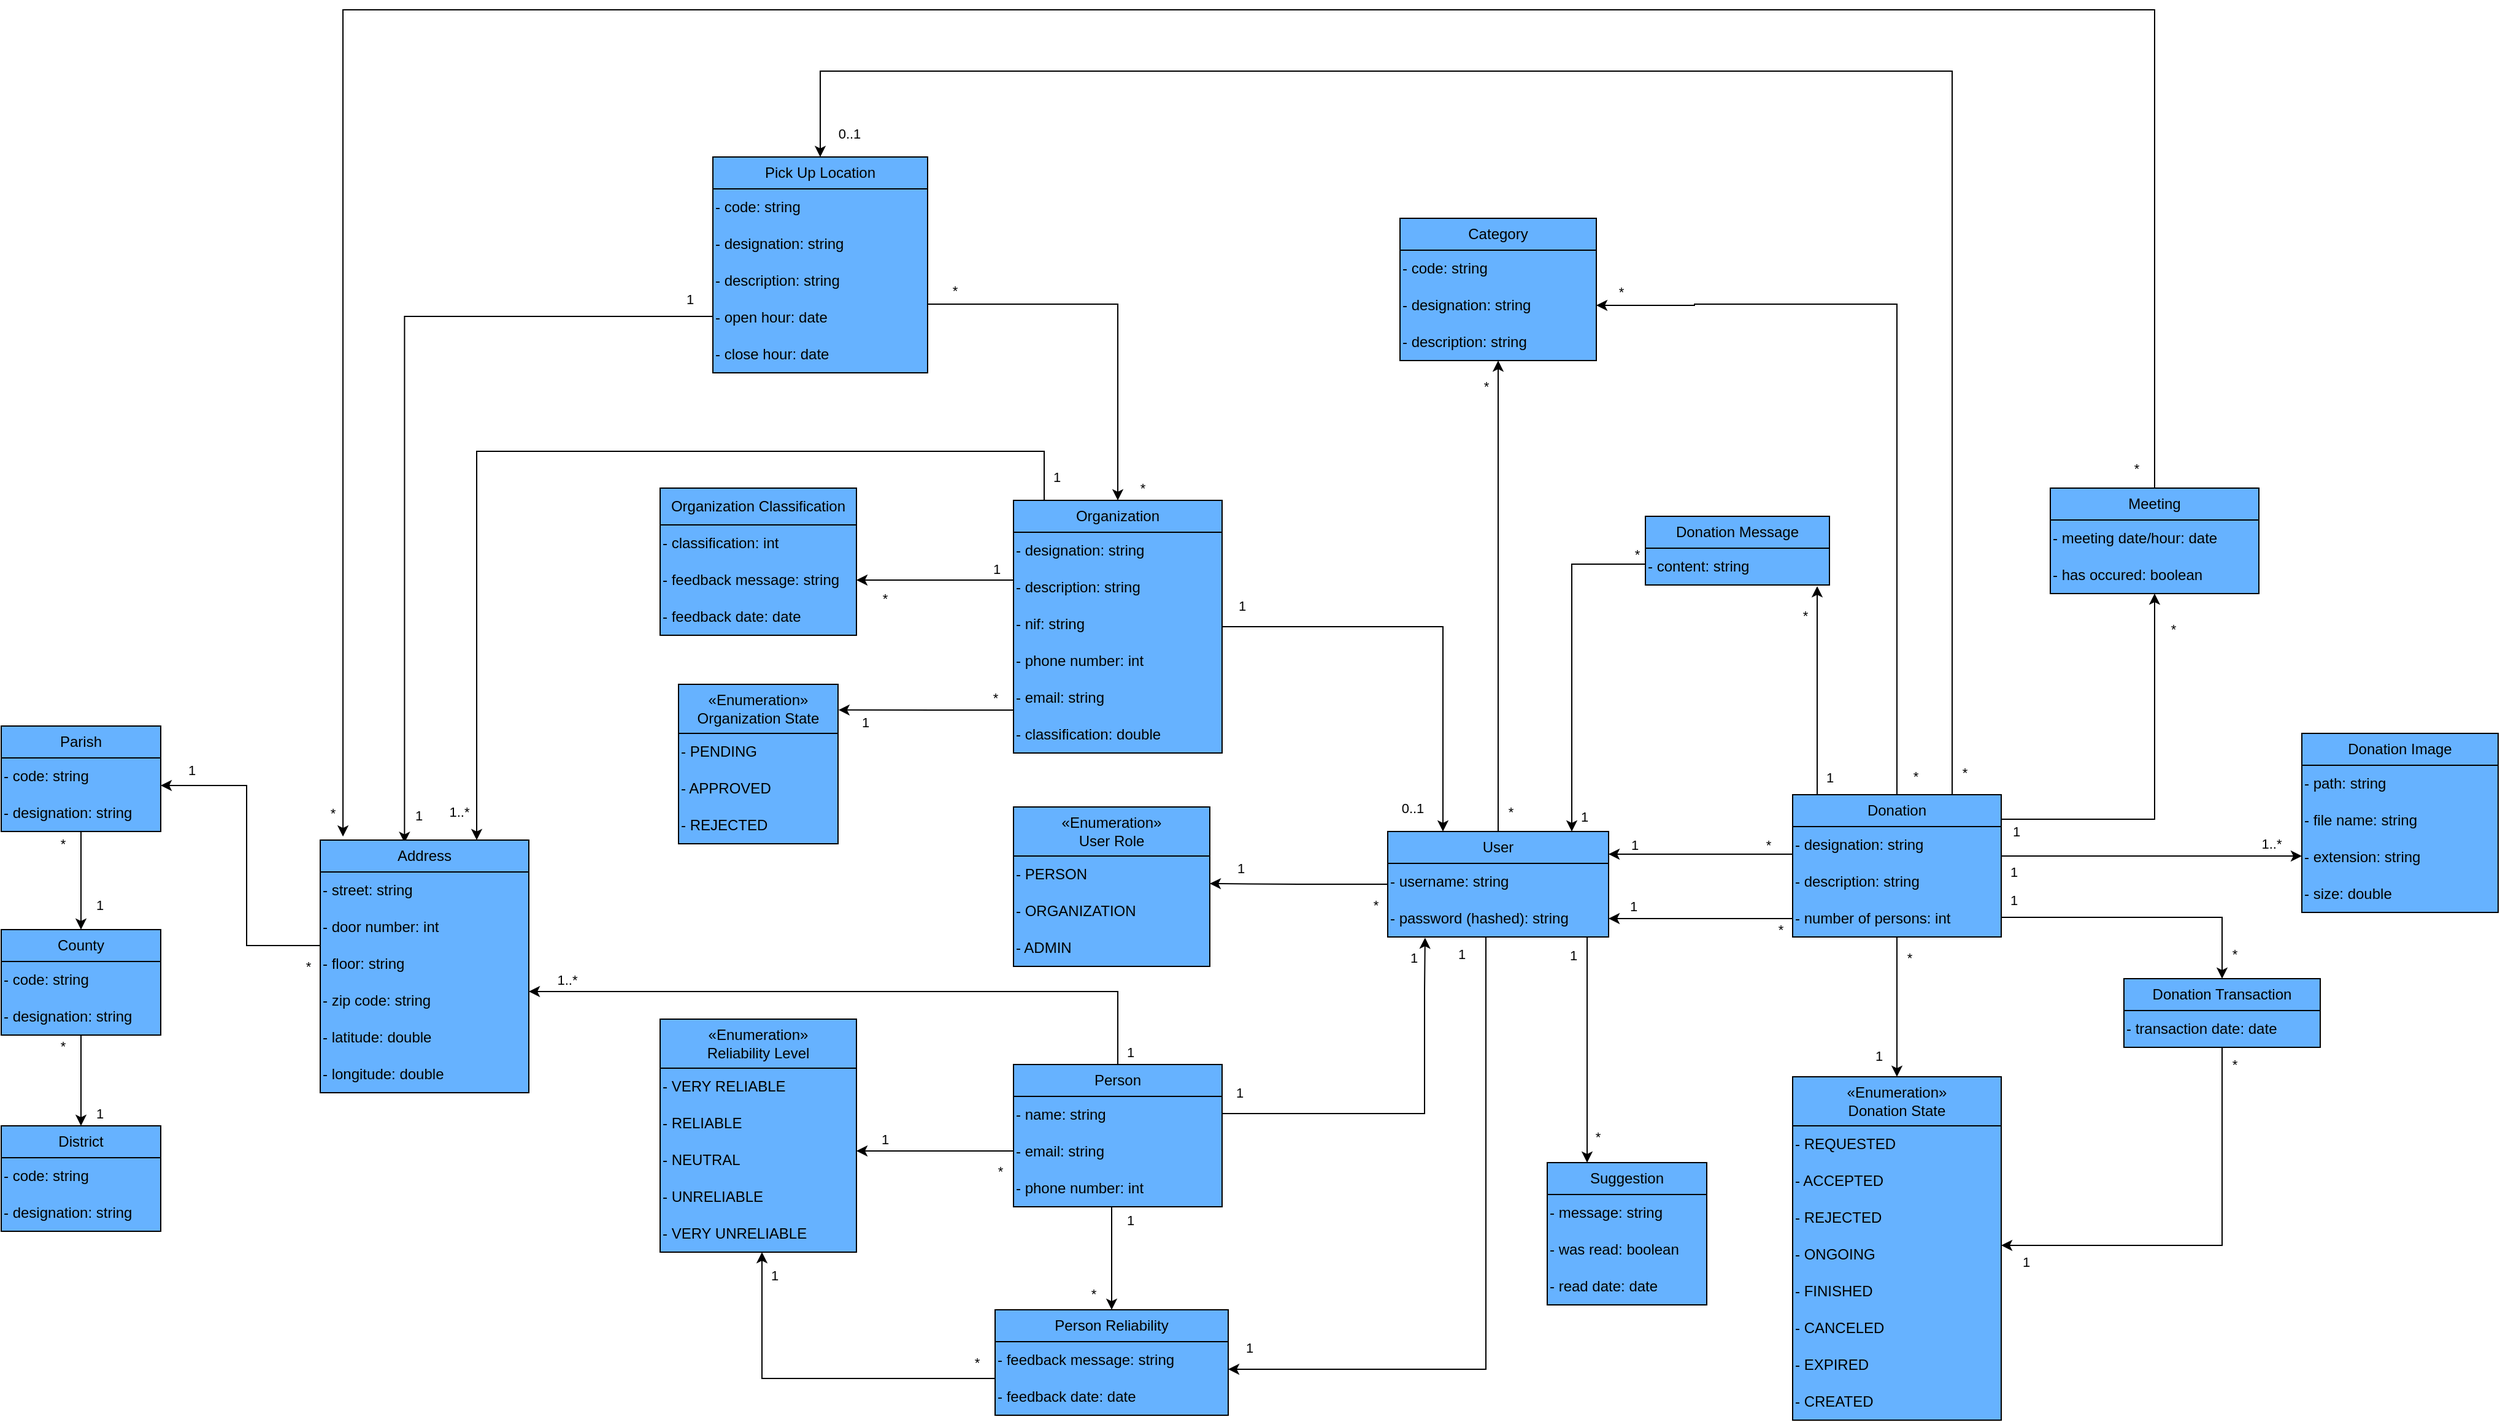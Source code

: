 <mxfile version="21.5.2" type="device">
  <diagram name="Página-1" id="2C6pVnh8TLemDda-iHzf">
    <mxGraphModel dx="3414" dy="952" grid="1" gridSize="10" guides="1" tooltips="1" connect="1" arrows="1" fold="1" page="1" pageScale="1" pageWidth="827" pageHeight="1169" math="0" shadow="0">
      <root>
        <mxCell id="0" />
        <mxCell id="1" parent="0" />
        <mxCell id="7BrYY2v-CXimhR1OL_HL-140" style="edgeStyle=orthogonalEdgeStyle;rounded=0;orthogonalLoop=1;jettySize=auto;html=1;entryX=1;entryY=0.75;entryDx=0;entryDy=0;" parent="1" source="FMmyktnMpK6uSZ23YpWx-7" target="7BrYY2v-CXimhR1OL_HL-137" edge="1">
          <mxGeometry relative="1" as="geometry" />
        </mxCell>
        <mxCell id="7BrYY2v-CXimhR1OL_HL-141" value="*" style="edgeLabel;html=1;align=center;verticalAlign=middle;resizable=0;points=[];" parent="7BrYY2v-CXimhR1OL_HL-140" vertex="1" connectable="0">
          <mxGeometry x="-0.671" y="-3" relative="1" as="geometry">
            <mxPoint x="14" y="20" as="offset" />
          </mxGeometry>
        </mxCell>
        <mxCell id="7BrYY2v-CXimhR1OL_HL-142" value="1" style="edgeLabel;html=1;align=center;verticalAlign=middle;resizable=0;points=[];" parent="7BrYY2v-CXimhR1OL_HL-140" vertex="1" connectable="0">
          <mxGeometry x="0.663" y="-1" relative="1" as="geometry">
            <mxPoint y="-12" as="offset" />
          </mxGeometry>
        </mxCell>
        <mxCell id="7BrYY2v-CXimhR1OL_HL-182" style="edgeStyle=orthogonalEdgeStyle;rounded=0;orthogonalLoop=1;jettySize=auto;html=1;entryX=1;entryY=0.75;entryDx=0;entryDy=0;" parent="1" source="FMmyktnMpK6uSZ23YpWx-7" target="7BrYY2v-CXimhR1OL_HL-53" edge="1">
          <mxGeometry relative="1" as="geometry">
            <Array as="points">
              <mxPoint x="260" y="1788" />
            </Array>
          </mxGeometry>
        </mxCell>
        <mxCell id="7BrYY2v-CXimhR1OL_HL-183" value="1" style="edgeLabel;html=1;align=center;verticalAlign=middle;resizable=0;points=[];" parent="7BrYY2v-CXimhR1OL_HL-182" vertex="1" connectable="0">
          <mxGeometry x="-0.955" y="2" relative="1" as="geometry">
            <mxPoint x="-22" y="1" as="offset" />
          </mxGeometry>
        </mxCell>
        <mxCell id="7BrYY2v-CXimhR1OL_HL-185" value="1" style="edgeLabel;html=1;align=center;verticalAlign=middle;resizable=0;points=[];" parent="7BrYY2v-CXimhR1OL_HL-182" vertex="1" connectable="0">
          <mxGeometry x="0.91" y="1" relative="1" as="geometry">
            <mxPoint x="-9" y="-19" as="offset" />
          </mxGeometry>
        </mxCell>
        <mxCell id="7BrYY2v-CXimhR1OL_HL-186" style="edgeStyle=orthogonalEdgeStyle;rounded=0;orthogonalLoop=1;jettySize=auto;html=1;entryX=0;entryY=0.5;entryDx=0;entryDy=0;endArrow=none;endFill=0;startArrow=classic;startFill=1;" parent="1" source="FMmyktnMpK6uSZ23YpWx-7" target="7BrYY2v-CXimhR1OL_HL-117" edge="1">
          <mxGeometry relative="1" as="geometry">
            <mxPoint x="500" y="1420" as="targetPoint" />
            <Array as="points">
              <mxPoint x="410" y="1421" />
              <mxPoint x="410" y="1421" />
            </Array>
          </mxGeometry>
        </mxCell>
        <mxCell id="7BrYY2v-CXimhR1OL_HL-187" value="1" style="edgeLabel;html=1;align=center;verticalAlign=middle;resizable=0;points=[];" parent="7BrYY2v-CXimhR1OL_HL-186" vertex="1" connectable="0">
          <mxGeometry x="-0.8" y="-1" relative="1" as="geometry">
            <mxPoint x="5" y="-11" as="offset" />
          </mxGeometry>
        </mxCell>
        <mxCell id="7BrYY2v-CXimhR1OL_HL-188" value="*" style="edgeLabel;html=1;align=center;verticalAlign=middle;resizable=0;points=[];" parent="7BrYY2v-CXimhR1OL_HL-186" vertex="1" connectable="0">
          <mxGeometry x="0.68" relative="1" as="geometry">
            <mxPoint x="14" y="9" as="offset" />
          </mxGeometry>
        </mxCell>
        <mxCell id="7BrYY2v-CXimhR1OL_HL-197" style="edgeStyle=orthogonalEdgeStyle;rounded=0;orthogonalLoop=1;jettySize=auto;html=1;entryX=0;entryY=0.75;entryDx=0;entryDy=0;startArrow=classic;startFill=1;endArrow=none;endFill=0;" parent="1" source="FMmyktnMpK6uSZ23YpWx-7" target="7BrYY2v-CXimhR1OL_HL-102" edge="1">
          <mxGeometry relative="1" as="geometry">
            <Array as="points">
              <mxPoint x="435" y="1369" />
            </Array>
          </mxGeometry>
        </mxCell>
        <mxCell id="7BrYY2v-CXimhR1OL_HL-198" value="1" style="edgeLabel;html=1;align=center;verticalAlign=middle;resizable=0;points=[];" parent="7BrYY2v-CXimhR1OL_HL-197" vertex="1" connectable="0">
          <mxGeometry x="-0.863" y="-1" relative="1" as="geometry">
            <mxPoint x="10" y="-9" as="offset" />
          </mxGeometry>
        </mxCell>
        <mxCell id="7BrYY2v-CXimhR1OL_HL-199" value="*" style="edgeLabel;html=1;align=center;verticalAlign=middle;resizable=0;points=[];" parent="7BrYY2v-CXimhR1OL_HL-197" vertex="1" connectable="0">
          <mxGeometry x="0.669" y="-2" relative="1" as="geometry">
            <mxPoint x="5" y="-10" as="offset" />
          </mxGeometry>
        </mxCell>
        <mxCell id="7BrYY2v-CXimhR1OL_HL-205" style="edgeStyle=orthogonalEdgeStyle;rounded=0;orthogonalLoop=1;jettySize=auto;html=1;entryX=0;entryY=0.75;entryDx=0;entryDy=0;endArrow=none;endFill=0;startArrow=classic;startFill=1;" parent="1" source="FMmyktnMpK6uSZ23YpWx-7" target="7BrYY2v-CXimhR1OL_HL-94" edge="1">
          <mxGeometry relative="1" as="geometry">
            <Array as="points">
              <mxPoint x="330" y="1132" />
            </Array>
          </mxGeometry>
        </mxCell>
        <mxCell id="7BrYY2v-CXimhR1OL_HL-206" value="*" style="edgeLabel;html=1;align=center;verticalAlign=middle;resizable=0;points=[];" parent="7BrYY2v-CXimhR1OL_HL-205" vertex="1" connectable="0">
          <mxGeometry x="0.946" y="-2" relative="1" as="geometry">
            <mxPoint x="-5" y="-10" as="offset" />
          </mxGeometry>
        </mxCell>
        <mxCell id="7BrYY2v-CXimhR1OL_HL-207" value="1" style="edgeLabel;html=1;align=center;verticalAlign=middle;resizable=0;points=[];" parent="7BrYY2v-CXimhR1OL_HL-205" vertex="1" connectable="0">
          <mxGeometry x="-0.934" y="1" relative="1" as="geometry">
            <mxPoint x="11" y="-3" as="offset" />
          </mxGeometry>
        </mxCell>
        <mxCell id="7BrYY2v-CXimhR1OL_HL-214" style="edgeStyle=orthogonalEdgeStyle;rounded=0;orthogonalLoop=1;jettySize=auto;html=1;entryX=0.5;entryY=1;entryDx=0;entryDy=0;" parent="1" source="FMmyktnMpK6uSZ23YpWx-7" target="7BrYY2v-CXimhR1OL_HL-99" edge="1">
          <mxGeometry relative="1" as="geometry" />
        </mxCell>
        <mxCell id="7BrYY2v-CXimhR1OL_HL-215" value="*" style="edgeLabel;html=1;align=center;verticalAlign=middle;resizable=0;points=[];" parent="7BrYY2v-CXimhR1OL_HL-214" vertex="1" connectable="0">
          <mxGeometry x="-0.876" y="4" relative="1" as="geometry">
            <mxPoint x="14" y="8" as="offset" />
          </mxGeometry>
        </mxCell>
        <mxCell id="7BrYY2v-CXimhR1OL_HL-216" value="*" style="edgeLabel;html=1;align=center;verticalAlign=middle;resizable=0;points=[];" parent="7BrYY2v-CXimhR1OL_HL-214" vertex="1" connectable="0">
          <mxGeometry x="0.891" y="-1" relative="1" as="geometry">
            <mxPoint x="-11" as="offset" />
          </mxGeometry>
        </mxCell>
        <mxCell id="7BrYY2v-CXimhR1OL_HL-225" style="edgeStyle=orthogonalEdgeStyle;rounded=0;orthogonalLoop=1;jettySize=auto;html=1;entryX=0.25;entryY=0;entryDx=0;entryDy=0;" parent="1" source="FMmyktnMpK6uSZ23YpWx-7" target="7BrYY2v-CXimhR1OL_HL-30" edge="1">
          <mxGeometry relative="1" as="geometry">
            <Array as="points">
              <mxPoint x="343" y="1533" />
            </Array>
          </mxGeometry>
        </mxCell>
        <mxCell id="7BrYY2v-CXimhR1OL_HL-226" value="1" style="edgeLabel;html=1;align=center;verticalAlign=middle;resizable=0;points=[];" parent="7BrYY2v-CXimhR1OL_HL-225" vertex="1" connectable="0">
          <mxGeometry x="-0.824" relative="1" as="geometry">
            <mxPoint x="-12" y="-1" as="offset" />
          </mxGeometry>
        </mxCell>
        <mxCell id="7BrYY2v-CXimhR1OL_HL-227" value="*" style="edgeLabel;html=1;align=center;verticalAlign=middle;resizable=0;points=[];" parent="7BrYY2v-CXimhR1OL_HL-225" vertex="1" connectable="0">
          <mxGeometry x="0.77" y="2" relative="1" as="geometry">
            <mxPoint x="6" as="offset" />
          </mxGeometry>
        </mxCell>
        <mxCell id="FMmyktnMpK6uSZ23YpWx-7" value="User" style="swimlane;fontStyle=0;childLayout=stackLayout;horizontal=1;startSize=26;fillColor=#66B2FF;horizontalStack=0;resizeParent=1;resizeParentMax=0;resizeLast=0;collapsible=1;marginBottom=0;whiteSpace=wrap;html=1;strokeColor=#000000;gradientColor=none;swimlaneFillColor=#66B2FF;" parent="1" vertex="1">
          <mxGeometry x="180" y="1350" width="180" height="86" as="geometry" />
        </mxCell>
        <mxCell id="7BrYY2v-CXimhR1OL_HL-61" value="- username: string" style="text;html=1;strokeColor=none;fillColor=none;align=left;verticalAlign=middle;whiteSpace=wrap;rounded=0;" parent="FMmyktnMpK6uSZ23YpWx-7" vertex="1">
          <mxGeometry y="26" width="180" height="30" as="geometry" />
        </mxCell>
        <mxCell id="7BrYY2v-CXimhR1OL_HL-62" value="- password (hashed): string" style="text;html=1;strokeColor=none;fillColor=none;align=left;verticalAlign=middle;whiteSpace=wrap;rounded=0;" parent="FMmyktnMpK6uSZ23YpWx-7" vertex="1">
          <mxGeometry y="56" width="180" height="30" as="geometry" />
        </mxCell>
        <mxCell id="7BrYY2v-CXimhR1OL_HL-195" style="edgeStyle=orthogonalEdgeStyle;rounded=0;orthogonalLoop=1;jettySize=auto;html=1;" parent="1" source="7BrYY2v-CXimhR1OL_HL-3" target="7BrYY2v-CXimhR1OL_HL-103" edge="1">
          <mxGeometry relative="1" as="geometry">
            <Array as="points">
              <mxPoint x="860" y="1420" />
            </Array>
          </mxGeometry>
        </mxCell>
        <mxCell id="7BrYY2v-CXimhR1OL_HL-196" value="1" style="edgeLabel;html=1;align=center;verticalAlign=middle;resizable=0;points=[];" parent="7BrYY2v-CXimhR1OL_HL-195" vertex="1" connectable="0">
          <mxGeometry x="-0.854" relative="1" as="geometry">
            <mxPoint x="-7" y="-14" as="offset" />
          </mxGeometry>
        </mxCell>
        <mxCell id="7BrYY2v-CXimhR1OL_HL-200" value="*" style="edgeLabel;html=1;align=center;verticalAlign=middle;resizable=0;points=[];" parent="7BrYY2v-CXimhR1OL_HL-195" vertex="1" connectable="0">
          <mxGeometry x="0.863" y="-1" relative="1" as="geometry">
            <mxPoint x="11" y="-4" as="offset" />
          </mxGeometry>
        </mxCell>
        <mxCell id="7BrYY2v-CXimhR1OL_HL-202" style="edgeStyle=orthogonalEdgeStyle;rounded=0;orthogonalLoop=1;jettySize=auto;html=1;" parent="1" source="7BrYY2v-CXimhR1OL_HL-3" edge="1">
          <mxGeometry relative="1" as="geometry">
            <mxPoint x="530" y="1150" as="targetPoint" />
            <Array as="points">
              <mxPoint x="530" y="1290" />
              <mxPoint x="530" y="1290" />
            </Array>
          </mxGeometry>
        </mxCell>
        <mxCell id="7BrYY2v-CXimhR1OL_HL-203" value="1" style="edgeLabel;html=1;align=center;verticalAlign=middle;resizable=0;points=[];" parent="7BrYY2v-CXimhR1OL_HL-202" vertex="1" connectable="0">
          <mxGeometry x="-0.758" relative="1" as="geometry">
            <mxPoint x="10" y="6" as="offset" />
          </mxGeometry>
        </mxCell>
        <mxCell id="7BrYY2v-CXimhR1OL_HL-204" value="*" style="edgeLabel;html=1;align=center;verticalAlign=middle;resizable=0;points=[];" parent="7BrYY2v-CXimhR1OL_HL-202" vertex="1" connectable="0">
          <mxGeometry x="0.657" y="1" relative="1" as="geometry">
            <mxPoint x="-9" y="-5" as="offset" />
          </mxGeometry>
        </mxCell>
        <mxCell id="7BrYY2v-CXimhR1OL_HL-208" style="edgeStyle=orthogonalEdgeStyle;rounded=0;orthogonalLoop=1;jettySize=auto;html=1;" parent="1" source="7BrYY2v-CXimhR1OL_HL-3" target="7BrYY2v-CXimhR1OL_HL-116" edge="1">
          <mxGeometry relative="1" as="geometry">
            <Array as="points">
              <mxPoint x="805" y="1340" />
            </Array>
          </mxGeometry>
        </mxCell>
        <mxCell id="7BrYY2v-CXimhR1OL_HL-209" value="1" style="edgeLabel;html=1;align=center;verticalAlign=middle;resizable=0;points=[];" parent="7BrYY2v-CXimhR1OL_HL-208" vertex="1" connectable="0">
          <mxGeometry x="-0.883" y="1" relative="1" as="geometry">
            <mxPoint x="-6" y="11" as="offset" />
          </mxGeometry>
        </mxCell>
        <mxCell id="7BrYY2v-CXimhR1OL_HL-210" value="*" style="edgeLabel;html=1;align=center;verticalAlign=middle;resizable=0;points=[];" parent="7BrYY2v-CXimhR1OL_HL-208" vertex="1" connectable="0">
          <mxGeometry x="0.769" y="-4" relative="1" as="geometry">
            <mxPoint x="11" y="-7" as="offset" />
          </mxGeometry>
        </mxCell>
        <mxCell id="7BrYY2v-CXimhR1OL_HL-211" style="edgeStyle=orthogonalEdgeStyle;rounded=0;orthogonalLoop=1;jettySize=auto;html=1;entryX=0.5;entryY=0;entryDx=0;entryDy=0;" parent="1" source="7BrYY2v-CXimhR1OL_HL-3" target="7BrYY2v-CXimhR1OL_HL-10" edge="1">
          <mxGeometry relative="1" as="geometry">
            <Array as="points">
              <mxPoint x="640" y="730" />
              <mxPoint x="-283" y="730" />
            </Array>
          </mxGeometry>
        </mxCell>
        <mxCell id="7BrYY2v-CXimhR1OL_HL-212" value="*" style="edgeLabel;html=1;align=center;verticalAlign=middle;resizable=0;points=[];" parent="7BrYY2v-CXimhR1OL_HL-211" vertex="1" connectable="0">
          <mxGeometry x="-0.974" y="4" relative="1" as="geometry">
            <mxPoint x="14" y="2" as="offset" />
          </mxGeometry>
        </mxCell>
        <mxCell id="7BrYY2v-CXimhR1OL_HL-213" value="0..1" style="edgeLabel;html=1;align=center;verticalAlign=middle;resizable=0;points=[];" parent="7BrYY2v-CXimhR1OL_HL-211" vertex="1" connectable="0">
          <mxGeometry x="0.957" y="2" relative="1" as="geometry">
            <mxPoint x="21" y="15" as="offset" />
          </mxGeometry>
        </mxCell>
        <mxCell id="7BrYY2v-CXimhR1OL_HL-218" style="edgeStyle=orthogonalEdgeStyle;rounded=0;orthogonalLoop=1;jettySize=auto;html=1;entryX=1;entryY=0.5;entryDx=0;entryDy=0;" parent="1" source="7BrYY2v-CXimhR1OL_HL-3" target="7BrYY2v-CXimhR1OL_HL-98" edge="1">
          <mxGeometry relative="1" as="geometry">
            <Array as="points">
              <mxPoint x="595" y="920" />
              <mxPoint x="430" y="920" />
            </Array>
          </mxGeometry>
        </mxCell>
        <mxCell id="7BrYY2v-CXimhR1OL_HL-219" value="*" style="edgeLabel;html=1;align=center;verticalAlign=middle;resizable=0;points=[];" parent="7BrYY2v-CXimhR1OL_HL-218" vertex="1" connectable="0">
          <mxGeometry x="-0.942" relative="1" as="geometry">
            <mxPoint x="15" y="3" as="offset" />
          </mxGeometry>
        </mxCell>
        <mxCell id="7BrYY2v-CXimhR1OL_HL-220" value="*" style="edgeLabel;html=1;align=center;verticalAlign=middle;resizable=0;points=[];" parent="7BrYY2v-CXimhR1OL_HL-218" vertex="1" connectable="0">
          <mxGeometry x="0.923" y="-3" relative="1" as="geometry">
            <mxPoint x="-5" y="-8" as="offset" />
          </mxGeometry>
        </mxCell>
        <mxCell id="7BrYY2v-CXimhR1OL_HL-3" value="Donation" style="swimlane;fontStyle=0;childLayout=stackLayout;horizontal=1;startSize=26;fillColor=#66B2FF;horizontalStack=0;resizeParent=1;resizeParentMax=0;resizeLast=0;collapsible=1;marginBottom=0;whiteSpace=wrap;html=1;strokeColor=#000000;gradientColor=none;swimlaneFillColor=#66B2FF;" parent="1" vertex="1">
          <mxGeometry x="510" y="1320" width="170" height="116" as="geometry" />
        </mxCell>
        <mxCell id="7BrYY2v-CXimhR1OL_HL-102" value="- designation: string" style="text;html=1;strokeColor=none;fillColor=none;align=left;verticalAlign=middle;whiteSpace=wrap;rounded=0;" parent="7BrYY2v-CXimhR1OL_HL-3" vertex="1">
          <mxGeometry y="26" width="170" height="30" as="geometry" />
        </mxCell>
        <mxCell id="7BrYY2v-CXimhR1OL_HL-105" value="- description: string" style="text;html=1;strokeColor=none;fillColor=none;align=left;verticalAlign=middle;whiteSpace=wrap;rounded=0;" parent="7BrYY2v-CXimhR1OL_HL-3" vertex="1">
          <mxGeometry y="56" width="170" height="30" as="geometry" />
        </mxCell>
        <mxCell id="7BrYY2v-CXimhR1OL_HL-117" value="- number of persons: int" style="text;html=1;strokeColor=none;fillColor=none;align=left;verticalAlign=middle;whiteSpace=wrap;rounded=0;" parent="7BrYY2v-CXimhR1OL_HL-3" vertex="1">
          <mxGeometry y="86" width="170" height="30" as="geometry" />
        </mxCell>
        <mxCell id="7BrYY2v-CXimhR1OL_HL-5" value="«Enumeration»&lt;br&gt;Organization State" style="swimlane;fontStyle=0;childLayout=stackLayout;horizontal=1;startSize=40;fillColor=#66B2FF;horizontalStack=0;resizeParent=1;resizeParentMax=0;resizeLast=0;collapsible=1;marginBottom=0;whiteSpace=wrap;html=1;strokeColor=#000000;gradientColor=none;swimlaneFillColor=#66B2FF;" parent="1" vertex="1">
          <mxGeometry x="-398" y="1230" width="130" height="130" as="geometry">
            <mxRectangle x="30" y="60" width="140" height="30" as="alternateBounds" />
          </mxGeometry>
        </mxCell>
        <mxCell id="7BrYY2v-CXimhR1OL_HL-6" value="- PENDING" style="text;html=1;strokeColor=none;fillColor=none;align=left;verticalAlign=middle;whiteSpace=wrap;rounded=0;" parent="7BrYY2v-CXimhR1OL_HL-5" vertex="1">
          <mxGeometry y="40" width="130" height="30" as="geometry" />
        </mxCell>
        <mxCell id="7BrYY2v-CXimhR1OL_HL-7" value="- APPROVED" style="text;html=1;strokeColor=none;fillColor=none;align=left;verticalAlign=middle;whiteSpace=wrap;rounded=0;" parent="7BrYY2v-CXimhR1OL_HL-5" vertex="1">
          <mxGeometry y="70" width="130" height="30" as="geometry" />
        </mxCell>
        <mxCell id="7BrYY2v-CXimhR1OL_HL-8" value="- REJECTED" style="text;html=1;strokeColor=none;fillColor=none;align=left;verticalAlign=middle;whiteSpace=wrap;rounded=0;" parent="7BrYY2v-CXimhR1OL_HL-5" vertex="1">
          <mxGeometry y="100" width="130" height="30" as="geometry" />
        </mxCell>
        <mxCell id="7BrYY2v-CXimhR1OL_HL-229" style="edgeStyle=orthogonalEdgeStyle;rounded=0;orthogonalLoop=1;jettySize=auto;html=1;entryX=0.109;entryY=-0.014;entryDx=0;entryDy=0;entryPerimeter=0;" parent="1" source="7BrYY2v-CXimhR1OL_HL-9" target="7BrYY2v-CXimhR1OL_HL-21" edge="1">
          <mxGeometry relative="1" as="geometry">
            <Array as="points">
              <mxPoint x="805" y="680" />
              <mxPoint x="-671" y="680" />
            </Array>
          </mxGeometry>
        </mxCell>
        <mxCell id="7BrYY2v-CXimhR1OL_HL-230" value="*" style="edgeLabel;html=1;align=center;verticalAlign=middle;resizable=0;points=[];" parent="7BrYY2v-CXimhR1OL_HL-229" vertex="1" connectable="0">
          <mxGeometry x="-0.987" y="-1" relative="1" as="geometry">
            <mxPoint x="-16" as="offset" />
          </mxGeometry>
        </mxCell>
        <mxCell id="7BrYY2v-CXimhR1OL_HL-231" value="*" style="edgeLabel;html=1;align=center;verticalAlign=middle;resizable=0;points=[];" parent="7BrYY2v-CXimhR1OL_HL-229" vertex="1" connectable="0">
          <mxGeometry x="0.985" y="-1" relative="1" as="geometry">
            <mxPoint x="-8" as="offset" />
          </mxGeometry>
        </mxCell>
        <mxCell id="7BrYY2v-CXimhR1OL_HL-9" value="Meeting" style="swimlane;fontStyle=0;childLayout=stackLayout;horizontal=1;startSize=26;fillColor=#66B2FF;horizontalStack=0;resizeParent=1;resizeParentMax=0;resizeLast=0;collapsible=1;marginBottom=0;whiteSpace=wrap;html=1;strokeColor=#000000;gradientColor=none;swimlaneFillColor=#66B2FF;" parent="1" vertex="1">
          <mxGeometry x="720" y="1070" width="170" height="86" as="geometry" />
        </mxCell>
        <mxCell id="7BrYY2v-CXimhR1OL_HL-107" value="- meeting date/hour: date" style="text;html=1;strokeColor=none;fillColor=none;align=left;verticalAlign=middle;whiteSpace=wrap;rounded=0;" parent="7BrYY2v-CXimhR1OL_HL-9" vertex="1">
          <mxGeometry y="26" width="170" height="30" as="geometry" />
        </mxCell>
        <mxCell id="7BrYY2v-CXimhR1OL_HL-116" value="- has occured: boolean" style="text;html=1;strokeColor=none;fillColor=none;align=left;verticalAlign=middle;whiteSpace=wrap;rounded=0;" parent="7BrYY2v-CXimhR1OL_HL-9" vertex="1">
          <mxGeometry y="56" width="170" height="30" as="geometry" />
        </mxCell>
        <mxCell id="7BrYY2v-CXimhR1OL_HL-175" style="edgeStyle=orthogonalEdgeStyle;rounded=0;orthogonalLoop=1;jettySize=auto;html=1;entryX=0.404;entryY=0.011;entryDx=0;entryDy=0;entryPerimeter=0;" parent="1" source="7BrYY2v-CXimhR1OL_HL-10" target="7BrYY2v-CXimhR1OL_HL-21" edge="1">
          <mxGeometry relative="1" as="geometry">
            <mxPoint x="-590" y="860" as="targetPoint" />
            <Array as="points">
              <mxPoint x="-621" y="930" />
            </Array>
          </mxGeometry>
        </mxCell>
        <mxCell id="7BrYY2v-CXimhR1OL_HL-176" value="1" style="edgeLabel;html=1;align=center;verticalAlign=middle;resizable=0;points=[];" parent="7BrYY2v-CXimhR1OL_HL-175" vertex="1" connectable="0">
          <mxGeometry x="-0.944" y="1" relative="1" as="geometry">
            <mxPoint y="-15" as="offset" />
          </mxGeometry>
        </mxCell>
        <mxCell id="7BrYY2v-CXimhR1OL_HL-177" value="1" style="edgeLabel;html=1;align=center;verticalAlign=middle;resizable=0;points=[];" parent="7BrYY2v-CXimhR1OL_HL-175" vertex="1" connectable="0">
          <mxGeometry x="0.934" y="-1" relative="1" as="geometry">
            <mxPoint x="12" as="offset" />
          </mxGeometry>
        </mxCell>
        <mxCell id="7BrYY2v-CXimhR1OL_HL-179" style="edgeStyle=orthogonalEdgeStyle;rounded=0;orthogonalLoop=1;jettySize=auto;html=1;entryX=0.5;entryY=0;entryDx=0;entryDy=0;" parent="1" source="7BrYY2v-CXimhR1OL_HL-10" target="7BrYY2v-CXimhR1OL_HL-124" edge="1">
          <mxGeometry relative="1" as="geometry">
            <Array as="points">
              <mxPoint x="-40" y="920" />
            </Array>
          </mxGeometry>
        </mxCell>
        <mxCell id="7BrYY2v-CXimhR1OL_HL-180" value="*" style="edgeLabel;html=1;align=center;verticalAlign=middle;resizable=0;points=[];" parent="7BrYY2v-CXimhR1OL_HL-179" vertex="1" connectable="0">
          <mxGeometry x="-0.859" relative="1" as="geometry">
            <mxPoint y="-11" as="offset" />
          </mxGeometry>
        </mxCell>
        <mxCell id="7BrYY2v-CXimhR1OL_HL-181" value="*" style="edgeLabel;html=1;align=center;verticalAlign=middle;resizable=0;points=[];" parent="7BrYY2v-CXimhR1OL_HL-179" vertex="1" connectable="0">
          <mxGeometry x="0.833" y="-2" relative="1" as="geometry">
            <mxPoint x="22" y="16" as="offset" />
          </mxGeometry>
        </mxCell>
        <mxCell id="7BrYY2v-CXimhR1OL_HL-10" value="Pick Up Location" style="swimlane;fontStyle=0;childLayout=stackLayout;horizontal=1;startSize=26;fillColor=#66B2FF;horizontalStack=0;resizeParent=1;resizeParentMax=0;resizeLast=0;collapsible=1;marginBottom=0;whiteSpace=wrap;html=1;strokeColor=#000000;gradientColor=none;swimlaneFillColor=#66B2FF;" parent="1" vertex="1">
          <mxGeometry x="-370" y="800" width="175" height="176" as="geometry" />
        </mxCell>
        <mxCell id="7BrYY2v-CXimhR1OL_HL-83" value="- code: string" style="text;html=1;strokeColor=none;fillColor=none;align=left;verticalAlign=middle;whiteSpace=wrap;rounded=0;" parent="7BrYY2v-CXimhR1OL_HL-10" vertex="1">
          <mxGeometry y="26" width="175" height="30" as="geometry" />
        </mxCell>
        <mxCell id="7BrYY2v-CXimhR1OL_HL-84" value="- designation: string" style="text;html=1;strokeColor=none;fillColor=none;align=left;verticalAlign=middle;whiteSpace=wrap;rounded=0;" parent="7BrYY2v-CXimhR1OL_HL-10" vertex="1">
          <mxGeometry y="56" width="175" height="30" as="geometry" />
        </mxCell>
        <mxCell id="7BrYY2v-CXimhR1OL_HL-85" value="- description: string" style="text;html=1;strokeColor=none;fillColor=none;align=left;verticalAlign=middle;whiteSpace=wrap;rounded=0;" parent="7BrYY2v-CXimhR1OL_HL-10" vertex="1">
          <mxGeometry y="86" width="175" height="30" as="geometry" />
        </mxCell>
        <mxCell id="7BrYY2v-CXimhR1OL_HL-100" value="- open hour: date" style="text;html=1;strokeColor=none;fillColor=none;align=left;verticalAlign=middle;whiteSpace=wrap;rounded=0;" parent="7BrYY2v-CXimhR1OL_HL-10" vertex="1">
          <mxGeometry y="116" width="175" height="30" as="geometry" />
        </mxCell>
        <mxCell id="7BrYY2v-CXimhR1OL_HL-101" value="- close hour: date" style="text;html=1;strokeColor=none;fillColor=none;align=left;verticalAlign=middle;whiteSpace=wrap;rounded=0;" parent="7BrYY2v-CXimhR1OL_HL-10" vertex="1">
          <mxGeometry y="146" width="175" height="30" as="geometry" />
        </mxCell>
        <mxCell id="7BrYY2v-CXimhR1OL_HL-11" value="Parish" style="swimlane;fontStyle=0;childLayout=stackLayout;horizontal=1;startSize=26;fillColor=#66B2FF;horizontalStack=0;resizeParent=1;resizeParentMax=0;resizeLast=0;collapsible=1;marginBottom=0;whiteSpace=wrap;html=1;strokeColor=#000000;gradientColor=none;swimlaneFillColor=#66B2FF;" parent="1" vertex="1">
          <mxGeometry x="-950" y="1264" width="130" height="86" as="geometry" />
        </mxCell>
        <mxCell id="7BrYY2v-CXimhR1OL_HL-75" value="- code: string" style="text;html=1;strokeColor=none;fillColor=none;align=left;verticalAlign=middle;whiteSpace=wrap;rounded=0;" parent="7BrYY2v-CXimhR1OL_HL-11" vertex="1">
          <mxGeometry y="26" width="130" height="30" as="geometry" />
        </mxCell>
        <mxCell id="7BrYY2v-CXimhR1OL_HL-76" value="- designation: string" style="text;html=1;strokeColor=none;fillColor=none;align=left;verticalAlign=middle;whiteSpace=wrap;rounded=0;" parent="7BrYY2v-CXimhR1OL_HL-11" vertex="1">
          <mxGeometry y="56" width="130" height="30" as="geometry" />
        </mxCell>
        <mxCell id="7BrYY2v-CXimhR1OL_HL-14" value="«Enumeration»&lt;br&gt;Donation State" style="swimlane;fontStyle=0;childLayout=stackLayout;horizontal=1;startSize=40;fillColor=#66B2FF;horizontalStack=0;resizeParent=1;resizeParentMax=0;resizeLast=0;collapsible=1;marginBottom=0;whiteSpace=wrap;html=1;strokeColor=#000000;gradientColor=none;swimlaneFillColor=#66B2FF;" parent="1" vertex="1">
          <mxGeometry x="510" y="1550" width="170" height="280" as="geometry">
            <mxRectangle x="30" y="60" width="140" height="30" as="alternateBounds" />
          </mxGeometry>
        </mxCell>
        <mxCell id="7BrYY2v-CXimhR1OL_HL-15" value="- REQUESTED" style="text;html=1;strokeColor=none;fillColor=none;align=left;verticalAlign=middle;whiteSpace=wrap;rounded=0;" parent="7BrYY2v-CXimhR1OL_HL-14" vertex="1">
          <mxGeometry y="40" width="170" height="30" as="geometry" />
        </mxCell>
        <mxCell id="7BrYY2v-CXimhR1OL_HL-16" value="- ACCEPTED" style="text;html=1;strokeColor=none;fillColor=none;align=left;verticalAlign=middle;whiteSpace=wrap;rounded=0;" parent="7BrYY2v-CXimhR1OL_HL-14" vertex="1">
          <mxGeometry y="70" width="170" height="30" as="geometry" />
        </mxCell>
        <mxCell id="7BrYY2v-CXimhR1OL_HL-17" value="- REJECTED" style="text;html=1;strokeColor=none;fillColor=none;align=left;verticalAlign=middle;whiteSpace=wrap;rounded=0;" parent="7BrYY2v-CXimhR1OL_HL-14" vertex="1">
          <mxGeometry y="100" width="170" height="30" as="geometry" />
        </mxCell>
        <mxCell id="7BrYY2v-CXimhR1OL_HL-18" value="- ONGOING" style="text;html=1;strokeColor=none;fillColor=none;align=left;verticalAlign=middle;whiteSpace=wrap;rounded=0;" parent="7BrYY2v-CXimhR1OL_HL-14" vertex="1">
          <mxGeometry y="130" width="170" height="30" as="geometry" />
        </mxCell>
        <mxCell id="7BrYY2v-CXimhR1OL_HL-19" value="- FINISHED" style="text;html=1;strokeColor=none;fillColor=none;align=left;verticalAlign=middle;whiteSpace=wrap;rounded=0;" parent="7BrYY2v-CXimhR1OL_HL-14" vertex="1">
          <mxGeometry y="160" width="170" height="30" as="geometry" />
        </mxCell>
        <mxCell id="7BrYY2v-CXimhR1OL_HL-20" value="- CANCELED" style="text;html=1;strokeColor=none;fillColor=none;align=left;verticalAlign=middle;whiteSpace=wrap;rounded=0;" parent="7BrYY2v-CXimhR1OL_HL-14" vertex="1">
          <mxGeometry y="190" width="170" height="30" as="geometry" />
        </mxCell>
        <mxCell id="7BrYY2v-CXimhR1OL_HL-115" value="- EXPIRED" style="text;html=1;strokeColor=none;fillColor=none;align=left;verticalAlign=middle;whiteSpace=wrap;rounded=0;" parent="7BrYY2v-CXimhR1OL_HL-14" vertex="1">
          <mxGeometry y="220" width="170" height="30" as="geometry" />
        </mxCell>
        <mxCell id="7BrYY2v-CXimhR1OL_HL-201" value="- CREATED" style="text;html=1;strokeColor=none;fillColor=none;align=left;verticalAlign=middle;whiteSpace=wrap;rounded=0;" parent="7BrYY2v-CXimhR1OL_HL-14" vertex="1">
          <mxGeometry y="250" width="170" height="30" as="geometry" />
        </mxCell>
        <mxCell id="7BrYY2v-CXimhR1OL_HL-165" style="edgeStyle=orthogonalEdgeStyle;rounded=0;orthogonalLoop=1;jettySize=auto;html=1;entryX=1;entryY=0.75;entryDx=0;entryDy=0;exitX=0;exitY=1;exitDx=0;exitDy=0;" parent="1" source="7BrYY2v-CXimhR1OL_HL-40" target="7BrYY2v-CXimhR1OL_HL-75" edge="1">
          <mxGeometry relative="1" as="geometry">
            <Array as="points">
              <mxPoint x="-750" y="1443" />
              <mxPoint x="-750" y="1313" />
            </Array>
          </mxGeometry>
        </mxCell>
        <mxCell id="7BrYY2v-CXimhR1OL_HL-166" value="*" style="edgeLabel;html=1;align=center;verticalAlign=middle;resizable=0;points=[];" parent="7BrYY2v-CXimhR1OL_HL-165" vertex="1" connectable="0">
          <mxGeometry x="-0.872" y="3" relative="1" as="geometry">
            <mxPoint x="6" y="14" as="offset" />
          </mxGeometry>
        </mxCell>
        <mxCell id="7BrYY2v-CXimhR1OL_HL-167" value="1" style="edgeLabel;html=1;align=center;verticalAlign=middle;resizable=0;points=[];" parent="7BrYY2v-CXimhR1OL_HL-165" vertex="1" connectable="0">
          <mxGeometry x="0.812" y="-1" relative="1" as="geometry">
            <mxPoint y="-12" as="offset" />
          </mxGeometry>
        </mxCell>
        <mxCell id="7BrYY2v-CXimhR1OL_HL-21" value="Address" style="swimlane;fontStyle=0;childLayout=stackLayout;horizontal=1;startSize=26;fillColor=#66B2FF;horizontalStack=0;resizeParent=1;resizeParentMax=0;resizeLast=0;collapsible=1;marginBottom=0;whiteSpace=wrap;html=1;strokeColor=#000000;gradientColor=none;swimlaneFillColor=#66B2FF;" parent="1" vertex="1">
          <mxGeometry x="-690" y="1357" width="170" height="206" as="geometry" />
        </mxCell>
        <mxCell id="7BrYY2v-CXimhR1OL_HL-39" value="- street: string" style="text;html=1;strokeColor=none;fillColor=none;align=left;verticalAlign=middle;whiteSpace=wrap;rounded=0;" parent="7BrYY2v-CXimhR1OL_HL-21" vertex="1">
          <mxGeometry y="26" width="170" height="30" as="geometry" />
        </mxCell>
        <mxCell id="7BrYY2v-CXimhR1OL_HL-40" value="- door number: int" style="text;html=1;strokeColor=none;fillColor=none;align=left;verticalAlign=middle;whiteSpace=wrap;rounded=0;" parent="7BrYY2v-CXimhR1OL_HL-21" vertex="1">
          <mxGeometry y="56" width="170" height="30" as="geometry" />
        </mxCell>
        <mxCell id="7BrYY2v-CXimhR1OL_HL-42" value="- floor: string" style="text;html=1;strokeColor=none;fillColor=none;align=left;verticalAlign=middle;whiteSpace=wrap;rounded=0;" parent="7BrYY2v-CXimhR1OL_HL-21" vertex="1">
          <mxGeometry y="86" width="170" height="30" as="geometry" />
        </mxCell>
        <mxCell id="7BrYY2v-CXimhR1OL_HL-43" value="- zip code: string" style="text;html=1;strokeColor=none;fillColor=none;align=left;verticalAlign=middle;whiteSpace=wrap;rounded=0;" parent="7BrYY2v-CXimhR1OL_HL-21" vertex="1">
          <mxGeometry y="116" width="170" height="30" as="geometry" />
        </mxCell>
        <mxCell id="tPdGZpkckpGZ6fCeh17Q-1" value="- latitude: double" style="text;html=1;strokeColor=none;fillColor=none;align=left;verticalAlign=middle;whiteSpace=wrap;rounded=0;" parent="7BrYY2v-CXimhR1OL_HL-21" vertex="1">
          <mxGeometry y="146" width="170" height="30" as="geometry" />
        </mxCell>
        <mxCell id="tPdGZpkckpGZ6fCeh17Q-2" value="- longitude: double" style="text;html=1;strokeColor=none;fillColor=none;align=left;verticalAlign=middle;whiteSpace=wrap;rounded=0;" parent="7BrYY2v-CXimhR1OL_HL-21" vertex="1">
          <mxGeometry y="176" width="170" height="30" as="geometry" />
        </mxCell>
        <mxCell id="7BrYY2v-CXimhR1OL_HL-22" value="Donation Message" style="swimlane;fontStyle=0;childLayout=stackLayout;horizontal=1;startSize=26;fillColor=#66B2FF;horizontalStack=0;resizeParent=1;resizeParentMax=0;resizeLast=0;collapsible=1;marginBottom=0;whiteSpace=wrap;html=1;strokeColor=#000000;gradientColor=none;swimlaneFillColor=#66B2FF;" parent="1" vertex="1">
          <mxGeometry x="390" y="1093" width="150" height="56" as="geometry" />
        </mxCell>
        <mxCell id="7BrYY2v-CXimhR1OL_HL-94" value="- content: string" style="text;html=1;strokeColor=none;fillColor=none;align=left;verticalAlign=middle;whiteSpace=wrap;rounded=0;" parent="7BrYY2v-CXimhR1OL_HL-22" vertex="1">
          <mxGeometry y="26" width="150" height="30" as="geometry" />
        </mxCell>
        <mxCell id="7BrYY2v-CXimhR1OL_HL-23" value="Donation Image" style="swimlane;fontStyle=0;childLayout=stackLayout;horizontal=1;startSize=26;fillColor=#66B2FF;horizontalStack=0;resizeParent=1;resizeParentMax=0;resizeLast=0;collapsible=1;marginBottom=0;whiteSpace=wrap;html=1;strokeColor=#000000;gradientColor=none;swimlaneFillColor=#66B2FF;" parent="1" vertex="1">
          <mxGeometry x="925" y="1270" width="160" height="146" as="geometry" />
        </mxCell>
        <mxCell id="7BrYY2v-CXimhR1OL_HL-86" value="- path: string" style="text;html=1;strokeColor=none;fillColor=none;align=left;verticalAlign=middle;whiteSpace=wrap;rounded=0;" parent="7BrYY2v-CXimhR1OL_HL-23" vertex="1">
          <mxGeometry y="26" width="160" height="30" as="geometry" />
        </mxCell>
        <mxCell id="7BrYY2v-CXimhR1OL_HL-87" value="- file name: string" style="text;html=1;strokeColor=none;fillColor=none;align=left;verticalAlign=middle;whiteSpace=wrap;rounded=0;" parent="7BrYY2v-CXimhR1OL_HL-23" vertex="1">
          <mxGeometry y="56" width="160" height="30" as="geometry" />
        </mxCell>
        <mxCell id="7BrYY2v-CXimhR1OL_HL-88" value="- extension: string" style="text;html=1;strokeColor=none;fillColor=none;align=left;verticalAlign=middle;whiteSpace=wrap;rounded=0;" parent="7BrYY2v-CXimhR1OL_HL-23" vertex="1">
          <mxGeometry y="86" width="160" height="30" as="geometry" />
        </mxCell>
        <mxCell id="7BrYY2v-CXimhR1OL_HL-93" value="- size: double" style="text;html=1;strokeColor=none;fillColor=none;align=left;verticalAlign=middle;whiteSpace=wrap;rounded=0;" parent="7BrYY2v-CXimhR1OL_HL-23" vertex="1">
          <mxGeometry y="116" width="160" height="30" as="geometry" />
        </mxCell>
        <mxCell id="7BrYY2v-CXimhR1OL_HL-24" value="Category" style="swimlane;fontStyle=0;childLayout=stackLayout;horizontal=1;startSize=26;fillColor=#66B2FF;horizontalStack=0;resizeParent=1;resizeParentMax=0;resizeLast=0;collapsible=1;marginBottom=0;whiteSpace=wrap;html=1;strokeColor=#000000;gradientColor=none;swimlaneFillColor=#66B2FF;" parent="1" vertex="1">
          <mxGeometry x="190" y="850" width="160" height="116" as="geometry" />
        </mxCell>
        <mxCell id="7BrYY2v-CXimhR1OL_HL-97" value="- code: string" style="text;html=1;strokeColor=none;fillColor=none;align=left;verticalAlign=middle;whiteSpace=wrap;rounded=0;" parent="7BrYY2v-CXimhR1OL_HL-24" vertex="1">
          <mxGeometry y="26" width="160" height="30" as="geometry" />
        </mxCell>
        <mxCell id="7BrYY2v-CXimhR1OL_HL-98" value="- designation: string" style="text;html=1;strokeColor=none;fillColor=none;align=left;verticalAlign=middle;whiteSpace=wrap;rounded=0;" parent="7BrYY2v-CXimhR1OL_HL-24" vertex="1">
          <mxGeometry y="56" width="160" height="30" as="geometry" />
        </mxCell>
        <mxCell id="7BrYY2v-CXimhR1OL_HL-99" value="- description: string" style="text;html=1;strokeColor=none;fillColor=none;align=left;verticalAlign=middle;whiteSpace=wrap;rounded=0;" parent="7BrYY2v-CXimhR1OL_HL-24" vertex="1">
          <mxGeometry y="86" width="160" height="30" as="geometry" />
        </mxCell>
        <mxCell id="7BrYY2v-CXimhR1OL_HL-25" value="Organization Classification" style="swimlane;fontStyle=0;childLayout=stackLayout;horizontal=1;startSize=30;fillColor=#66B2FF;horizontalStack=0;resizeParent=1;resizeParentMax=0;resizeLast=0;collapsible=1;marginBottom=0;whiteSpace=wrap;html=1;strokeColor=#000000;gradientColor=none;swimlaneFillColor=#66B2FF;" parent="1" vertex="1">
          <mxGeometry x="-413" y="1070" width="160" height="120" as="geometry" />
        </mxCell>
        <mxCell id="7BrYY2v-CXimhR1OL_HL-44" value="- classification: int" style="text;html=1;strokeColor=none;fillColor=none;align=left;verticalAlign=middle;whiteSpace=wrap;rounded=0;" parent="7BrYY2v-CXimhR1OL_HL-25" vertex="1">
          <mxGeometry y="30" width="160" height="30" as="geometry" />
        </mxCell>
        <mxCell id="7BrYY2v-CXimhR1OL_HL-45" value="- feedback message: string" style="text;html=1;strokeColor=none;fillColor=none;align=left;verticalAlign=middle;whiteSpace=wrap;rounded=0;" parent="7BrYY2v-CXimhR1OL_HL-25" vertex="1">
          <mxGeometry y="60" width="160" height="30" as="geometry" />
        </mxCell>
        <mxCell id="7BrYY2v-CXimhR1OL_HL-46" value="- feedback date: date" style="text;html=1;strokeColor=none;fillColor=none;align=left;verticalAlign=middle;whiteSpace=wrap;rounded=0;" parent="7BrYY2v-CXimhR1OL_HL-25" vertex="1">
          <mxGeometry y="90" width="160" height="30" as="geometry" />
        </mxCell>
        <mxCell id="7BrYY2v-CXimhR1OL_HL-27" value="Person Reliability" style="swimlane;fontStyle=0;childLayout=stackLayout;horizontal=1;startSize=26;fillColor=#66B2FF;horizontalStack=0;resizeParent=1;resizeParentMax=0;resizeLast=0;collapsible=1;marginBottom=0;whiteSpace=wrap;html=1;strokeColor=#000000;gradientColor=none;swimlaneFillColor=#66B2FF;" parent="1" vertex="1">
          <mxGeometry x="-140" y="1740" width="190" height="86" as="geometry" />
        </mxCell>
        <mxCell id="7BrYY2v-CXimhR1OL_HL-53" value="- feedback message: string" style="text;html=1;strokeColor=none;fillColor=none;align=left;verticalAlign=middle;whiteSpace=wrap;rounded=0;" parent="7BrYY2v-CXimhR1OL_HL-27" vertex="1">
          <mxGeometry y="26" width="190" height="30" as="geometry" />
        </mxCell>
        <mxCell id="7BrYY2v-CXimhR1OL_HL-54" value="- feedback date: date" style="text;html=1;strokeColor=none;fillColor=none;align=left;verticalAlign=middle;whiteSpace=wrap;rounded=0;" parent="7BrYY2v-CXimhR1OL_HL-27" vertex="1">
          <mxGeometry y="56" width="190" height="30" as="geometry" />
        </mxCell>
        <mxCell id="7BrYY2v-CXimhR1OL_HL-30" value="Suggestion" style="swimlane;fontStyle=0;childLayout=stackLayout;horizontal=1;startSize=26;fillColor=#66B2FF;horizontalStack=0;resizeParent=1;resizeParentMax=0;resizeLast=0;collapsible=1;marginBottom=0;whiteSpace=wrap;html=1;strokeColor=#000000;gradientColor=none;swimlaneFillColor=#66B2FF;" parent="1" vertex="1">
          <mxGeometry x="310" y="1620" width="130" height="116" as="geometry" />
        </mxCell>
        <mxCell id="7BrYY2v-CXimhR1OL_HL-73" value="- message: string" style="text;html=1;strokeColor=none;fillColor=none;align=left;verticalAlign=middle;whiteSpace=wrap;rounded=0;" parent="7BrYY2v-CXimhR1OL_HL-30" vertex="1">
          <mxGeometry y="26" width="130" height="30" as="geometry" />
        </mxCell>
        <mxCell id="D6HcOcEqTgAakVGann9W-1" value="- was read: boolean" style="text;html=1;strokeColor=none;fillColor=none;align=left;verticalAlign=middle;whiteSpace=wrap;rounded=0;" parent="7BrYY2v-CXimhR1OL_HL-30" vertex="1">
          <mxGeometry y="56" width="130" height="30" as="geometry" />
        </mxCell>
        <mxCell id="D6HcOcEqTgAakVGann9W-2" value="- read date: date" style="text;html=1;strokeColor=none;fillColor=none;align=left;verticalAlign=middle;whiteSpace=wrap;rounded=0;" parent="7BrYY2v-CXimhR1OL_HL-30" vertex="1">
          <mxGeometry y="86" width="130" height="30" as="geometry" />
        </mxCell>
        <mxCell id="7BrYY2v-CXimhR1OL_HL-55" value="«Enumeration»&lt;br&gt;Reliability Level" style="swimlane;fontStyle=0;childLayout=stackLayout;horizontal=1;startSize=40;fillColor=#66B2FF;horizontalStack=0;resizeParent=1;resizeParentMax=0;resizeLast=0;collapsible=1;marginBottom=0;whiteSpace=wrap;html=1;strokeColor=#000000;gradientColor=none;swimlaneFillColor=#66B2FF;" parent="1" vertex="1">
          <mxGeometry x="-413" y="1503" width="160" height="190" as="geometry">
            <mxRectangle x="30" y="60" width="140" height="30" as="alternateBounds" />
          </mxGeometry>
        </mxCell>
        <mxCell id="7BrYY2v-CXimhR1OL_HL-56" value="- VERY RELIABLE" style="text;html=1;strokeColor=none;fillColor=none;align=left;verticalAlign=middle;whiteSpace=wrap;rounded=0;" parent="7BrYY2v-CXimhR1OL_HL-55" vertex="1">
          <mxGeometry y="40" width="160" height="30" as="geometry" />
        </mxCell>
        <mxCell id="7BrYY2v-CXimhR1OL_HL-57" value="- RELIABLE" style="text;html=1;strokeColor=none;fillColor=none;align=left;verticalAlign=middle;whiteSpace=wrap;rounded=0;" parent="7BrYY2v-CXimhR1OL_HL-55" vertex="1">
          <mxGeometry y="70" width="160" height="30" as="geometry" />
        </mxCell>
        <mxCell id="7BrYY2v-CXimhR1OL_HL-58" value="- NEUTRAL" style="text;html=1;strokeColor=none;fillColor=none;align=left;verticalAlign=middle;whiteSpace=wrap;rounded=0;" parent="7BrYY2v-CXimhR1OL_HL-55" vertex="1">
          <mxGeometry y="100" width="160" height="30" as="geometry" />
        </mxCell>
        <mxCell id="7BrYY2v-CXimhR1OL_HL-59" value="- UNRELIABLE" style="text;html=1;strokeColor=none;fillColor=none;align=left;verticalAlign=middle;whiteSpace=wrap;rounded=0;" parent="7BrYY2v-CXimhR1OL_HL-55" vertex="1">
          <mxGeometry y="130" width="160" height="30" as="geometry" />
        </mxCell>
        <mxCell id="7BrYY2v-CXimhR1OL_HL-60" value="- VERY UNRELIABLE" style="text;html=1;strokeColor=none;fillColor=none;align=left;verticalAlign=middle;whiteSpace=wrap;rounded=0;" parent="7BrYY2v-CXimhR1OL_HL-55" vertex="1">
          <mxGeometry y="160" width="160" height="30" as="geometry" />
        </mxCell>
        <mxCell id="7BrYY2v-CXimhR1OL_HL-77" value="County" style="swimlane;fontStyle=0;childLayout=stackLayout;horizontal=1;startSize=26;fillColor=#66B2FF;horizontalStack=0;resizeParent=1;resizeParentMax=0;resizeLast=0;collapsible=1;marginBottom=0;whiteSpace=wrap;html=1;strokeColor=#000000;gradientColor=none;swimlaneFillColor=#66B2FF;" parent="1" vertex="1">
          <mxGeometry x="-950" y="1430" width="130" height="86" as="geometry" />
        </mxCell>
        <mxCell id="7BrYY2v-CXimhR1OL_HL-78" value="- code: string" style="text;html=1;strokeColor=none;fillColor=none;align=left;verticalAlign=middle;whiteSpace=wrap;rounded=0;" parent="7BrYY2v-CXimhR1OL_HL-77" vertex="1">
          <mxGeometry y="26" width="130" height="30" as="geometry" />
        </mxCell>
        <mxCell id="7BrYY2v-CXimhR1OL_HL-79" value="- designation: string" style="text;html=1;strokeColor=none;fillColor=none;align=left;verticalAlign=middle;whiteSpace=wrap;rounded=0;" parent="7BrYY2v-CXimhR1OL_HL-77" vertex="1">
          <mxGeometry y="56" width="130" height="30" as="geometry" />
        </mxCell>
        <mxCell id="7BrYY2v-CXimhR1OL_HL-80" value="District" style="swimlane;fontStyle=0;childLayout=stackLayout;horizontal=1;startSize=26;fillColor=#66B2FF;horizontalStack=0;resizeParent=1;resizeParentMax=0;resizeLast=0;collapsible=1;marginBottom=0;whiteSpace=wrap;html=1;strokeColor=#000000;gradientColor=none;swimlaneFillColor=#66B2FF;" parent="1" vertex="1">
          <mxGeometry x="-950" y="1590" width="130" height="86" as="geometry" />
        </mxCell>
        <mxCell id="7BrYY2v-CXimhR1OL_HL-81" value="- code: string" style="text;html=1;strokeColor=none;fillColor=none;align=left;verticalAlign=middle;whiteSpace=wrap;rounded=0;" parent="7BrYY2v-CXimhR1OL_HL-80" vertex="1">
          <mxGeometry y="26" width="130" height="30" as="geometry" />
        </mxCell>
        <mxCell id="7BrYY2v-CXimhR1OL_HL-82" value="- designation: string" style="text;html=1;strokeColor=none;fillColor=none;align=left;verticalAlign=middle;whiteSpace=wrap;rounded=0;" parent="7BrYY2v-CXimhR1OL_HL-80" vertex="1">
          <mxGeometry y="56" width="130" height="30" as="geometry" />
        </mxCell>
        <mxCell id="7BrYY2v-CXimhR1OL_HL-192" style="edgeStyle=orthogonalEdgeStyle;rounded=0;orthogonalLoop=1;jettySize=auto;html=1;entryX=1;entryY=0.25;entryDx=0;entryDy=0;" parent="1" source="7BrYY2v-CXimhR1OL_HL-103" target="7BrYY2v-CXimhR1OL_HL-18" edge="1">
          <mxGeometry relative="1" as="geometry">
            <Array as="points">
              <mxPoint x="860" y="1688" />
            </Array>
          </mxGeometry>
        </mxCell>
        <mxCell id="7BrYY2v-CXimhR1OL_HL-193" value="*" style="edgeLabel;html=1;align=center;verticalAlign=middle;resizable=0;points=[];" parent="7BrYY2v-CXimhR1OL_HL-192" vertex="1" connectable="0">
          <mxGeometry x="-0.918" relative="1" as="geometry">
            <mxPoint x="10" as="offset" />
          </mxGeometry>
        </mxCell>
        <mxCell id="7BrYY2v-CXimhR1OL_HL-194" value="1" style="edgeLabel;html=1;align=center;verticalAlign=middle;resizable=0;points=[];" parent="7BrYY2v-CXimhR1OL_HL-192" vertex="1" connectable="0">
          <mxGeometry x="0.803" y="3" relative="1" as="geometry">
            <mxPoint x="-14" y="10" as="offset" />
          </mxGeometry>
        </mxCell>
        <mxCell id="7BrYY2v-CXimhR1OL_HL-103" value="Donation Transaction" style="swimlane;fontStyle=0;childLayout=stackLayout;horizontal=1;startSize=26;fillColor=#66B2FF;horizontalStack=0;resizeParent=1;resizeParentMax=0;resizeLast=0;collapsible=1;marginBottom=0;whiteSpace=wrap;html=1;strokeColor=#000000;gradientColor=none;swimlaneFillColor=#66B2FF;" parent="1" vertex="1">
          <mxGeometry x="780" y="1470" width="160" height="56" as="geometry" />
        </mxCell>
        <mxCell id="32J8kXUN0Dvt8AapU5zo-1" value="- transaction date: date" style="text;html=1;strokeColor=none;fillColor=none;align=left;verticalAlign=middle;whiteSpace=wrap;rounded=0;" vertex="1" parent="7BrYY2v-CXimhR1OL_HL-103">
          <mxGeometry y="26" width="160" height="30" as="geometry" />
        </mxCell>
        <mxCell id="7BrYY2v-CXimhR1OL_HL-131" style="edgeStyle=orthogonalEdgeStyle;rounded=0;orthogonalLoop=1;jettySize=auto;html=1;entryX=0.169;entryY=1.019;entryDx=0;entryDy=0;entryPerimeter=0;" parent="1" source="7BrYY2v-CXimhR1OL_HL-120" target="7BrYY2v-CXimhR1OL_HL-62" edge="1">
          <mxGeometry relative="1" as="geometry">
            <mxPoint x="220" y="1480" as="targetPoint" />
            <Array as="points">
              <mxPoint x="210" y="1580" />
              <mxPoint x="210" y="1480" />
            </Array>
          </mxGeometry>
        </mxCell>
        <mxCell id="7BrYY2v-CXimhR1OL_HL-132" value="1" style="edgeLabel;html=1;align=center;verticalAlign=middle;resizable=0;points=[];" parent="7BrYY2v-CXimhR1OL_HL-131" vertex="1" connectable="0">
          <mxGeometry x="-0.861" y="-2" relative="1" as="geometry">
            <mxPoint x="-8" y="-19" as="offset" />
          </mxGeometry>
        </mxCell>
        <mxCell id="7BrYY2v-CXimhR1OL_HL-133" value="1" style="edgeLabel;html=1;align=center;verticalAlign=middle;resizable=0;points=[];" parent="7BrYY2v-CXimhR1OL_HL-131" vertex="1" connectable="0">
          <mxGeometry x="0.895" y="2" relative="1" as="geometry">
            <mxPoint x="-8" as="offset" />
          </mxGeometry>
        </mxCell>
        <mxCell id="7BrYY2v-CXimhR1OL_HL-143" style="edgeStyle=orthogonalEdgeStyle;rounded=0;orthogonalLoop=1;jettySize=auto;html=1;" parent="1" target="7BrYY2v-CXimhR1OL_HL-60" edge="1">
          <mxGeometry relative="1" as="geometry">
            <mxPoint x="-140" y="1796" as="sourcePoint" />
            <mxPoint x="-330" y="1710" as="targetPoint" />
            <Array as="points">
              <mxPoint x="-330" y="1796" />
            </Array>
          </mxGeometry>
        </mxCell>
        <mxCell id="7BrYY2v-CXimhR1OL_HL-144" value="*" style="edgeLabel;html=1;align=center;verticalAlign=middle;resizable=0;points=[];" parent="7BrYY2v-CXimhR1OL_HL-143" vertex="1" connectable="0">
          <mxGeometry x="-0.658" y="1" relative="1" as="geometry">
            <mxPoint x="35" y="-14" as="offset" />
          </mxGeometry>
        </mxCell>
        <mxCell id="7BrYY2v-CXimhR1OL_HL-145" value="1" style="edgeLabel;html=1;align=center;verticalAlign=middle;resizable=0;points=[];" parent="7BrYY2v-CXimhR1OL_HL-143" vertex="1" connectable="0">
          <mxGeometry x="0.698" y="-1" relative="1" as="geometry">
            <mxPoint x="9" y="-25" as="offset" />
          </mxGeometry>
        </mxCell>
        <mxCell id="7BrYY2v-CXimhR1OL_HL-146" style="edgeStyle=orthogonalEdgeStyle;rounded=0;orthogonalLoop=1;jettySize=auto;html=1;entryX=1;entryY=0.25;entryDx=0;entryDy=0;" parent="1" source="7BrYY2v-CXimhR1OL_HL-120" target="7BrYY2v-CXimhR1OL_HL-58" edge="1">
          <mxGeometry relative="1" as="geometry">
            <Array as="points">
              <mxPoint x="-189" y="1610" />
            </Array>
          </mxGeometry>
        </mxCell>
        <mxCell id="7BrYY2v-CXimhR1OL_HL-147" value="*" style="edgeLabel;html=1;align=center;verticalAlign=middle;resizable=0;points=[];" parent="7BrYY2v-CXimhR1OL_HL-146" vertex="1" connectable="0">
          <mxGeometry x="-0.823" y="2" relative="1" as="geometry">
            <mxPoint y="14" as="offset" />
          </mxGeometry>
        </mxCell>
        <mxCell id="7BrYY2v-CXimhR1OL_HL-148" value="1" style="edgeLabel;html=1;align=center;verticalAlign=middle;resizable=0;points=[];" parent="7BrYY2v-CXimhR1OL_HL-146" vertex="1" connectable="0">
          <mxGeometry x="0.658" y="-2" relative="1" as="geometry">
            <mxPoint x="1" y="-8" as="offset" />
          </mxGeometry>
        </mxCell>
        <mxCell id="7BrYY2v-CXimhR1OL_HL-149" style="edgeStyle=orthogonalEdgeStyle;rounded=0;orthogonalLoop=1;jettySize=auto;html=1;" parent="1" source="7BrYY2v-CXimhR1OL_HL-120" target="7BrYY2v-CXimhR1OL_HL-27" edge="1">
          <mxGeometry relative="1" as="geometry">
            <Array as="points">
              <mxPoint x="-45" y="1680" />
              <mxPoint x="-45" y="1680" />
            </Array>
          </mxGeometry>
        </mxCell>
        <mxCell id="7BrYY2v-CXimhR1OL_HL-150" value="1" style="edgeLabel;html=1;align=center;verticalAlign=middle;resizable=0;points=[];" parent="7BrYY2v-CXimhR1OL_HL-149" vertex="1" connectable="0">
          <mxGeometry x="-0.748" y="1" relative="1" as="geometry">
            <mxPoint x="14" as="offset" />
          </mxGeometry>
        </mxCell>
        <mxCell id="7BrYY2v-CXimhR1OL_HL-151" value="*" style="edgeLabel;html=1;align=center;verticalAlign=middle;resizable=0;points=[];" parent="7BrYY2v-CXimhR1OL_HL-149" vertex="1" connectable="0">
          <mxGeometry x="0.694" y="-1" relative="1" as="geometry">
            <mxPoint x="-14" as="offset" />
          </mxGeometry>
        </mxCell>
        <mxCell id="7BrYY2v-CXimhR1OL_HL-160" style="edgeStyle=orthogonalEdgeStyle;rounded=0;orthogonalLoop=1;jettySize=auto;html=1;entryX=1;entryY=0.25;entryDx=0;entryDy=0;" parent="1" source="7BrYY2v-CXimhR1OL_HL-120" target="7BrYY2v-CXimhR1OL_HL-43" edge="1">
          <mxGeometry relative="1" as="geometry">
            <Array as="points">
              <mxPoint x="-40" y="1480" />
            </Array>
          </mxGeometry>
        </mxCell>
        <mxCell id="7BrYY2v-CXimhR1OL_HL-161" value="1" style="edgeLabel;html=1;align=center;verticalAlign=middle;resizable=0;points=[];" parent="7BrYY2v-CXimhR1OL_HL-160" vertex="1" connectable="0">
          <mxGeometry x="-0.939" relative="1" as="geometry">
            <mxPoint x="10" y="6" as="offset" />
          </mxGeometry>
        </mxCell>
        <mxCell id="7BrYY2v-CXimhR1OL_HL-162" value="1..*" style="edgeLabel;html=1;align=center;verticalAlign=middle;resizable=0;points=[];" parent="7BrYY2v-CXimhR1OL_HL-160" vertex="1" connectable="0">
          <mxGeometry x="0.947" y="-1" relative="1" as="geometry">
            <mxPoint x="16" y="-9" as="offset" />
          </mxGeometry>
        </mxCell>
        <mxCell id="7BrYY2v-CXimhR1OL_HL-120" value="Person" style="swimlane;fontStyle=0;childLayout=stackLayout;horizontal=1;startSize=26;fillColor=#66B2FF;horizontalStack=0;resizeParent=1;resizeParentMax=0;resizeLast=0;collapsible=1;marginBottom=0;whiteSpace=wrap;html=1;strokeColor=#000000;gradientColor=none;swimlaneFillColor=#66B2FF;" parent="1" vertex="1">
          <mxGeometry x="-125" y="1540" width="170" height="116" as="geometry" />
        </mxCell>
        <mxCell id="7BrYY2v-CXimhR1OL_HL-121" value="- name: string" style="text;html=1;strokeColor=none;fillColor=none;align=left;verticalAlign=middle;whiteSpace=wrap;rounded=0;" parent="7BrYY2v-CXimhR1OL_HL-120" vertex="1">
          <mxGeometry y="26" width="170" height="30" as="geometry" />
        </mxCell>
        <mxCell id="7BrYY2v-CXimhR1OL_HL-122" value="- email: string" style="text;html=1;strokeColor=none;fillColor=none;align=left;verticalAlign=middle;whiteSpace=wrap;rounded=0;" parent="7BrYY2v-CXimhR1OL_HL-120" vertex="1">
          <mxGeometry y="56" width="170" height="30" as="geometry" />
        </mxCell>
        <mxCell id="7BrYY2v-CXimhR1OL_HL-123" value="- phone number: int" style="text;html=1;strokeColor=none;fillColor=none;align=left;verticalAlign=middle;whiteSpace=wrap;rounded=0;" parent="7BrYY2v-CXimhR1OL_HL-120" vertex="1">
          <mxGeometry y="86" width="170" height="30" as="geometry" />
        </mxCell>
        <mxCell id="7BrYY2v-CXimhR1OL_HL-130" style="edgeStyle=orthogonalEdgeStyle;rounded=0;orthogonalLoop=1;jettySize=auto;html=1;entryX=0.25;entryY=0;entryDx=0;entryDy=0;" parent="1" source="7BrYY2v-CXimhR1OL_HL-124" target="FMmyktnMpK6uSZ23YpWx-7" edge="1">
          <mxGeometry relative="1" as="geometry" />
        </mxCell>
        <mxCell id="7BrYY2v-CXimhR1OL_HL-134" value="1" style="edgeLabel;html=1;align=center;verticalAlign=middle;resizable=0;points=[];" parent="7BrYY2v-CXimhR1OL_HL-130" vertex="1" connectable="0">
          <mxGeometry x="-0.931" relative="1" as="geometry">
            <mxPoint x="4" y="-17" as="offset" />
          </mxGeometry>
        </mxCell>
        <mxCell id="7BrYY2v-CXimhR1OL_HL-135" value="0..1" style="edgeLabel;html=1;align=center;verticalAlign=middle;resizable=0;points=[];" parent="7BrYY2v-CXimhR1OL_HL-130" vertex="1" connectable="0">
          <mxGeometry x="0.898" y="-3" relative="1" as="geometry">
            <mxPoint x="-22" y="-2" as="offset" />
          </mxGeometry>
        </mxCell>
        <mxCell id="7BrYY2v-CXimhR1OL_HL-153" style="edgeStyle=orthogonalEdgeStyle;rounded=0;orthogonalLoop=1;jettySize=auto;html=1;entryX=1.003;entryY=0.161;entryDx=0;entryDy=0;entryPerimeter=0;" parent="1" source="7BrYY2v-CXimhR1OL_HL-124" target="7BrYY2v-CXimhR1OL_HL-5" edge="1">
          <mxGeometry relative="1" as="geometry">
            <mxPoint x="-250" y="1250" as="targetPoint" />
            <Array as="points">
              <mxPoint x="-140" y="1251" />
              <mxPoint x="-140" y="1251" />
            </Array>
          </mxGeometry>
        </mxCell>
        <mxCell id="7BrYY2v-CXimhR1OL_HL-154" value="*" style="edgeLabel;html=1;align=center;verticalAlign=middle;resizable=0;points=[];" parent="7BrYY2v-CXimhR1OL_HL-153" vertex="1" connectable="0">
          <mxGeometry x="-0.776" y="-2" relative="1" as="geometry">
            <mxPoint x="1" y="-8" as="offset" />
          </mxGeometry>
        </mxCell>
        <mxCell id="7BrYY2v-CXimhR1OL_HL-155" value="1" style="edgeLabel;html=1;align=center;verticalAlign=middle;resizable=0;points=[];" parent="7BrYY2v-CXimhR1OL_HL-153" vertex="1" connectable="0">
          <mxGeometry x="0.705" relative="1" as="geometry">
            <mxPoint y="10" as="offset" />
          </mxGeometry>
        </mxCell>
        <mxCell id="7BrYY2v-CXimhR1OL_HL-156" style="edgeStyle=orthogonalEdgeStyle;rounded=0;orthogonalLoop=1;jettySize=auto;html=1;entryX=1;entryY=0.5;entryDx=0;entryDy=0;" parent="1" source="7BrYY2v-CXimhR1OL_HL-124" target="7BrYY2v-CXimhR1OL_HL-45" edge="1">
          <mxGeometry relative="1" as="geometry">
            <Array as="points">
              <mxPoint x="-150" y="1145" />
              <mxPoint x="-150" y="1145" />
            </Array>
          </mxGeometry>
        </mxCell>
        <mxCell id="7BrYY2v-CXimhR1OL_HL-157" value="1" style="edgeLabel;html=1;align=center;verticalAlign=middle;resizable=0;points=[];" parent="7BrYY2v-CXimhR1OL_HL-156" vertex="1" connectable="0">
          <mxGeometry x="-0.755" relative="1" as="geometry">
            <mxPoint x="1" y="-9" as="offset" />
          </mxGeometry>
        </mxCell>
        <mxCell id="7BrYY2v-CXimhR1OL_HL-158" value="*" style="edgeLabel;html=1;align=center;verticalAlign=middle;resizable=0;points=[];" parent="7BrYY2v-CXimhR1OL_HL-156" vertex="1" connectable="0">
          <mxGeometry x="0.645" y="-1" relative="1" as="geometry">
            <mxPoint y="16" as="offset" />
          </mxGeometry>
        </mxCell>
        <mxCell id="7BrYY2v-CXimhR1OL_HL-159" style="edgeStyle=orthogonalEdgeStyle;rounded=0;orthogonalLoop=1;jettySize=auto;html=1;entryX=0.75;entryY=0;entryDx=0;entryDy=0;" parent="1" source="7BrYY2v-CXimhR1OL_HL-124" target="7BrYY2v-CXimhR1OL_HL-21" edge="1">
          <mxGeometry relative="1" as="geometry">
            <Array as="points">
              <mxPoint x="-100" y="1040" />
              <mxPoint x="-562" y="1040" />
            </Array>
          </mxGeometry>
        </mxCell>
        <mxCell id="7BrYY2v-CXimhR1OL_HL-163" value="1" style="edgeLabel;html=1;align=center;verticalAlign=middle;resizable=0;points=[];" parent="7BrYY2v-CXimhR1OL_HL-159" vertex="1" connectable="0">
          <mxGeometry x="-0.963" y="-2" relative="1" as="geometry">
            <mxPoint x="8" y="-4" as="offset" />
          </mxGeometry>
        </mxCell>
        <mxCell id="7BrYY2v-CXimhR1OL_HL-164" value="1..*" style="edgeLabel;html=1;align=center;verticalAlign=middle;resizable=0;points=[];" parent="7BrYY2v-CXimhR1OL_HL-159" vertex="1" connectable="0">
          <mxGeometry x="0.951" y="-1" relative="1" as="geometry">
            <mxPoint x="-14" y="-3" as="offset" />
          </mxGeometry>
        </mxCell>
        <mxCell id="7BrYY2v-CXimhR1OL_HL-124" value="Organization" style="swimlane;fontStyle=0;childLayout=stackLayout;horizontal=1;startSize=26;fillColor=#66B2FF;horizontalStack=0;resizeParent=1;resizeParentMax=0;resizeLast=0;collapsible=1;marginBottom=0;whiteSpace=wrap;html=1;strokeColor=#000000;gradientColor=none;swimlaneFillColor=#66B2FF;" parent="1" vertex="1">
          <mxGeometry x="-125" y="1080" width="170" height="206" as="geometry" />
        </mxCell>
        <mxCell id="7BrYY2v-CXimhR1OL_HL-125" value="- designation: string" style="text;html=1;strokeColor=none;fillColor=none;align=left;verticalAlign=middle;whiteSpace=wrap;rounded=0;" parent="7BrYY2v-CXimhR1OL_HL-124" vertex="1">
          <mxGeometry y="26" width="170" height="30" as="geometry" />
        </mxCell>
        <mxCell id="7BrYY2v-CXimhR1OL_HL-126" value="- description: string" style="text;html=1;strokeColor=none;fillColor=none;align=left;verticalAlign=middle;whiteSpace=wrap;rounded=0;" parent="7BrYY2v-CXimhR1OL_HL-124" vertex="1">
          <mxGeometry y="56" width="170" height="30" as="geometry" />
        </mxCell>
        <mxCell id="7BrYY2v-CXimhR1OL_HL-127" value="- nif: string" style="text;html=1;strokeColor=none;fillColor=none;align=left;verticalAlign=middle;whiteSpace=wrap;rounded=0;" parent="7BrYY2v-CXimhR1OL_HL-124" vertex="1">
          <mxGeometry y="86" width="170" height="30" as="geometry" />
        </mxCell>
        <mxCell id="7BrYY2v-CXimhR1OL_HL-128" value="- phone number: int" style="text;html=1;strokeColor=none;fillColor=none;align=left;verticalAlign=middle;whiteSpace=wrap;rounded=0;" parent="7BrYY2v-CXimhR1OL_HL-124" vertex="1">
          <mxGeometry y="116" width="170" height="30" as="geometry" />
        </mxCell>
        <mxCell id="7BrYY2v-CXimhR1OL_HL-129" value="- email: string" style="text;html=1;strokeColor=none;fillColor=none;align=left;verticalAlign=middle;whiteSpace=wrap;rounded=0;" parent="7BrYY2v-CXimhR1OL_HL-124" vertex="1">
          <mxGeometry y="146" width="170" height="30" as="geometry" />
        </mxCell>
        <mxCell id="7BrYY2v-CXimhR1OL_HL-152" value="- classification: double" style="text;html=1;strokeColor=none;fillColor=none;align=left;verticalAlign=middle;whiteSpace=wrap;rounded=0;" parent="7BrYY2v-CXimhR1OL_HL-124" vertex="1">
          <mxGeometry y="176" width="170" height="30" as="geometry" />
        </mxCell>
        <mxCell id="7BrYY2v-CXimhR1OL_HL-136" value="«Enumeration»&lt;br&gt;User Role" style="swimlane;fontStyle=0;childLayout=stackLayout;horizontal=1;startSize=40;fillColor=#66B2FF;horizontalStack=0;resizeParent=1;resizeParentMax=0;resizeLast=0;collapsible=1;marginBottom=0;whiteSpace=wrap;html=1;strokeColor=#000000;gradientColor=none;swimlaneFillColor=#66B2FF;" parent="1" vertex="1">
          <mxGeometry x="-125" y="1330" width="160" height="130" as="geometry">
            <mxRectangle x="30" y="60" width="140" height="30" as="alternateBounds" />
          </mxGeometry>
        </mxCell>
        <mxCell id="7BrYY2v-CXimhR1OL_HL-137" value="- PERSON" style="text;html=1;strokeColor=none;fillColor=none;align=left;verticalAlign=middle;whiteSpace=wrap;rounded=0;" parent="7BrYY2v-CXimhR1OL_HL-136" vertex="1">
          <mxGeometry y="40" width="160" height="30" as="geometry" />
        </mxCell>
        <mxCell id="7BrYY2v-CXimhR1OL_HL-138" value="- ORGANIZATION" style="text;html=1;strokeColor=none;fillColor=none;align=left;verticalAlign=middle;whiteSpace=wrap;rounded=0;" parent="7BrYY2v-CXimhR1OL_HL-136" vertex="1">
          <mxGeometry y="70" width="160" height="30" as="geometry" />
        </mxCell>
        <mxCell id="7BrYY2v-CXimhR1OL_HL-139" value="- ADMIN" style="text;html=1;strokeColor=none;fillColor=none;align=left;verticalAlign=middle;whiteSpace=wrap;rounded=0;" parent="7BrYY2v-CXimhR1OL_HL-136" vertex="1">
          <mxGeometry y="100" width="160" height="30" as="geometry" />
        </mxCell>
        <mxCell id="7BrYY2v-CXimhR1OL_HL-168" style="edgeStyle=orthogonalEdgeStyle;rounded=0;orthogonalLoop=1;jettySize=auto;html=1;entryX=0.5;entryY=0;entryDx=0;entryDy=0;" parent="1" source="7BrYY2v-CXimhR1OL_HL-76" target="7BrYY2v-CXimhR1OL_HL-77" edge="1">
          <mxGeometry relative="1" as="geometry" />
        </mxCell>
        <mxCell id="7BrYY2v-CXimhR1OL_HL-169" value="*" style="edgeLabel;html=1;align=center;verticalAlign=middle;resizable=0;points=[];" parent="7BrYY2v-CXimhR1OL_HL-168" vertex="1" connectable="0">
          <mxGeometry x="-0.689" y="1" relative="1" as="geometry">
            <mxPoint x="-16" y="-3" as="offset" />
          </mxGeometry>
        </mxCell>
        <mxCell id="7BrYY2v-CXimhR1OL_HL-170" value="1" style="edgeLabel;html=1;align=center;verticalAlign=middle;resizable=0;points=[];" parent="7BrYY2v-CXimhR1OL_HL-168" vertex="1" connectable="0">
          <mxGeometry x="0.756" relative="1" as="geometry">
            <mxPoint x="15" y="-10" as="offset" />
          </mxGeometry>
        </mxCell>
        <mxCell id="7BrYY2v-CXimhR1OL_HL-171" style="edgeStyle=orthogonalEdgeStyle;rounded=0;orthogonalLoop=1;jettySize=auto;html=1;" parent="1" source="7BrYY2v-CXimhR1OL_HL-79" target="7BrYY2v-CXimhR1OL_HL-80" edge="1">
          <mxGeometry relative="1" as="geometry" />
        </mxCell>
        <mxCell id="7BrYY2v-CXimhR1OL_HL-172" value="*" style="edgeLabel;html=1;align=center;verticalAlign=middle;resizable=0;points=[];" parent="7BrYY2v-CXimhR1OL_HL-171" vertex="1" connectable="0">
          <mxGeometry x="-0.766" y="2" relative="1" as="geometry">
            <mxPoint x="-17" as="offset" />
          </mxGeometry>
        </mxCell>
        <mxCell id="7BrYY2v-CXimhR1OL_HL-174" value="1" style="edgeLabel;html=1;align=center;verticalAlign=middle;resizable=0;points=[];" parent="7BrYY2v-CXimhR1OL_HL-171" vertex="1" connectable="0">
          <mxGeometry x="0.756" relative="1" as="geometry">
            <mxPoint x="15" y="-1" as="offset" />
          </mxGeometry>
        </mxCell>
        <mxCell id="7BrYY2v-CXimhR1OL_HL-189" style="edgeStyle=orthogonalEdgeStyle;rounded=0;orthogonalLoop=1;jettySize=auto;html=1;exitX=0.5;exitY=1;exitDx=0;exitDy=0;" parent="1" source="7BrYY2v-CXimhR1OL_HL-117" target="7BrYY2v-CXimhR1OL_HL-14" edge="1">
          <mxGeometry relative="1" as="geometry">
            <mxPoint x="595" y="1466" as="sourcePoint" />
          </mxGeometry>
        </mxCell>
        <mxCell id="7BrYY2v-CXimhR1OL_HL-190" value="*" style="edgeLabel;html=1;align=center;verticalAlign=middle;resizable=0;points=[];" parent="7BrYY2v-CXimhR1OL_HL-189" vertex="1" connectable="0">
          <mxGeometry x="-0.754" y="1" relative="1" as="geometry">
            <mxPoint x="9" y="3" as="offset" />
          </mxGeometry>
        </mxCell>
        <mxCell id="7BrYY2v-CXimhR1OL_HL-191" value="1" style="edgeLabel;html=1;align=center;verticalAlign=middle;resizable=0;points=[];" parent="7BrYY2v-CXimhR1OL_HL-189" vertex="1" connectable="0">
          <mxGeometry x="0.694" relative="1" as="geometry">
            <mxPoint x="-15" as="offset" />
          </mxGeometry>
        </mxCell>
        <mxCell id="7BrYY2v-CXimhR1OL_HL-222" style="edgeStyle=orthogonalEdgeStyle;rounded=0;orthogonalLoop=1;jettySize=auto;html=1;" parent="1" edge="1">
          <mxGeometry relative="1" as="geometry">
            <mxPoint x="680" y="1370" as="sourcePoint" />
            <mxPoint x="925" y="1370" as="targetPoint" />
            <Array as="points">
              <mxPoint x="680" y="1370" />
            </Array>
          </mxGeometry>
        </mxCell>
        <mxCell id="7BrYY2v-CXimhR1OL_HL-223" value="1" style="edgeLabel;html=1;align=center;verticalAlign=middle;resizable=0;points=[];" parent="7BrYY2v-CXimhR1OL_HL-222" vertex="1" connectable="0">
          <mxGeometry x="-0.873" relative="1" as="geometry">
            <mxPoint x="-6" y="13" as="offset" />
          </mxGeometry>
        </mxCell>
        <mxCell id="7BrYY2v-CXimhR1OL_HL-224" value="1..*" style="edgeLabel;html=1;align=center;verticalAlign=middle;resizable=0;points=[];" parent="7BrYY2v-CXimhR1OL_HL-222" vertex="1" connectable="0">
          <mxGeometry x="0.824" y="3" relative="1" as="geometry">
            <mxPoint x="-4" y="-7" as="offset" />
          </mxGeometry>
        </mxCell>
      </root>
    </mxGraphModel>
  </diagram>
</mxfile>

